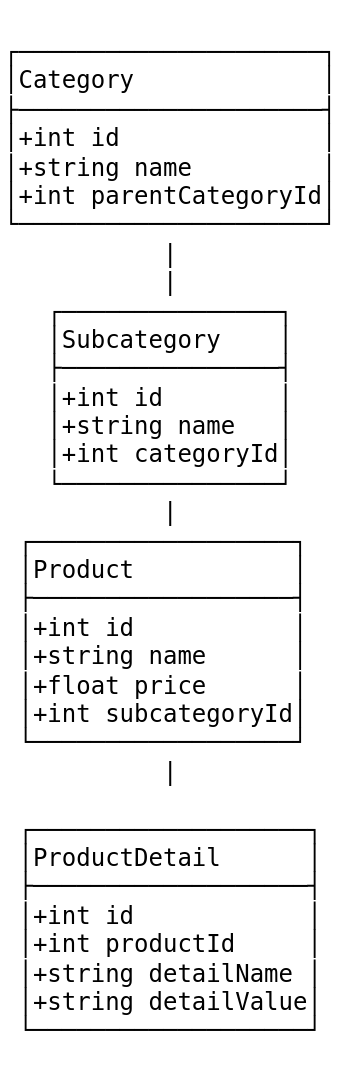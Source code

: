 <mxfile version="26.2.13">
  <diagram name="Page-1" id="wrm3dHpy0UT8yAMu4ULf">
    <mxGraphModel dx="990" dy="542" grid="1" gridSize="10" guides="1" tooltips="1" connect="1" arrows="1" fold="1" page="1" pageScale="1" pageWidth="850" pageHeight="1100" math="0" shadow="0">
      <root>
        <mxCell id="0" />
        <mxCell id="1" parent="0" />
        <UserObject label="&lt;pre&gt;┌─────────────────────┐&#xa;│Category             │&#xa;├─────────────────────┤&#xa;│+int id              │&#xa;│+string name         │&#xa;│+int parentCategoryId│&#xa;└─────────────────────┘&#xa;           |           &#xa;           |           &#xa;   ┌───────────────┐   &#xa;   │Subcategory    │   &#xa;   ├───────────────┤   &#xa;   │+int id        │   &#xa;   │+string name   │   &#xa;   │+int categoryId│   &#xa;   └───────────────┘   &#xa;           |           &#xa; ┌──────────────────┐  &#xa; │Product           │  &#xa; ├──────────────────┤  &#xa; │+int id           │  &#xa; │+string name      │  &#xa; │+float price      │  &#xa; │+int subcategoryId│  &#xa; └──────────────────┘  &#xa;           |           &#xa;                       &#xa; ┌───────────────────┐ &#xa; │ProductDetail      │ &#xa; ├───────────────────┤ &#xa; │+int id            │ &#xa; │+int productId     │ &#xa; │+string detailName │ &#xa; │+string detailValue│ &#xa; └───────────────────┘ &#xa;&lt;/pre&gt;" plantUmlData="{&#xa;  &quot;data&quot;: &quot;@startuml\nclass Category {\n  +int id\n  +string name\n  +int parentCategoryId\n}\n\nclass Subcategory {\n  +int id\n  +string name\n  +int categoryId\n}\n\nclass Product {\n  +int id\n  +string name\n  +float price\n  +int subcategoryId\n}\n\nclass ProductDetail {\n  +int id\n  +int productId\n  +string detailName\n  +string detailValue\n}\n\nCategory \&quot;1\&quot; *-- \&quot;*\&quot; Subcategory : contains\nSubcategory \&quot;1\&quot; *-- \&quot;*\&quot; Product : contains\nProduct \&quot;1\&quot; *-- \&quot;*\&quot; ProductDetail : has\n\n@enduml\n&quot;,&#xa;  &quot;format&quot;: &quot;txt&quot;&#xa;}" id="7TJJ7jh3ZDTfeS7xjSqq-1">
          <mxCell style="text;html=1;align=left;verticalAlign=top;" vertex="1" parent="1">
            <mxGeometry x="430" y="290" width="180" height="540" as="geometry" />
          </mxCell>
        </UserObject>
      </root>
    </mxGraphModel>
  </diagram>
</mxfile>
